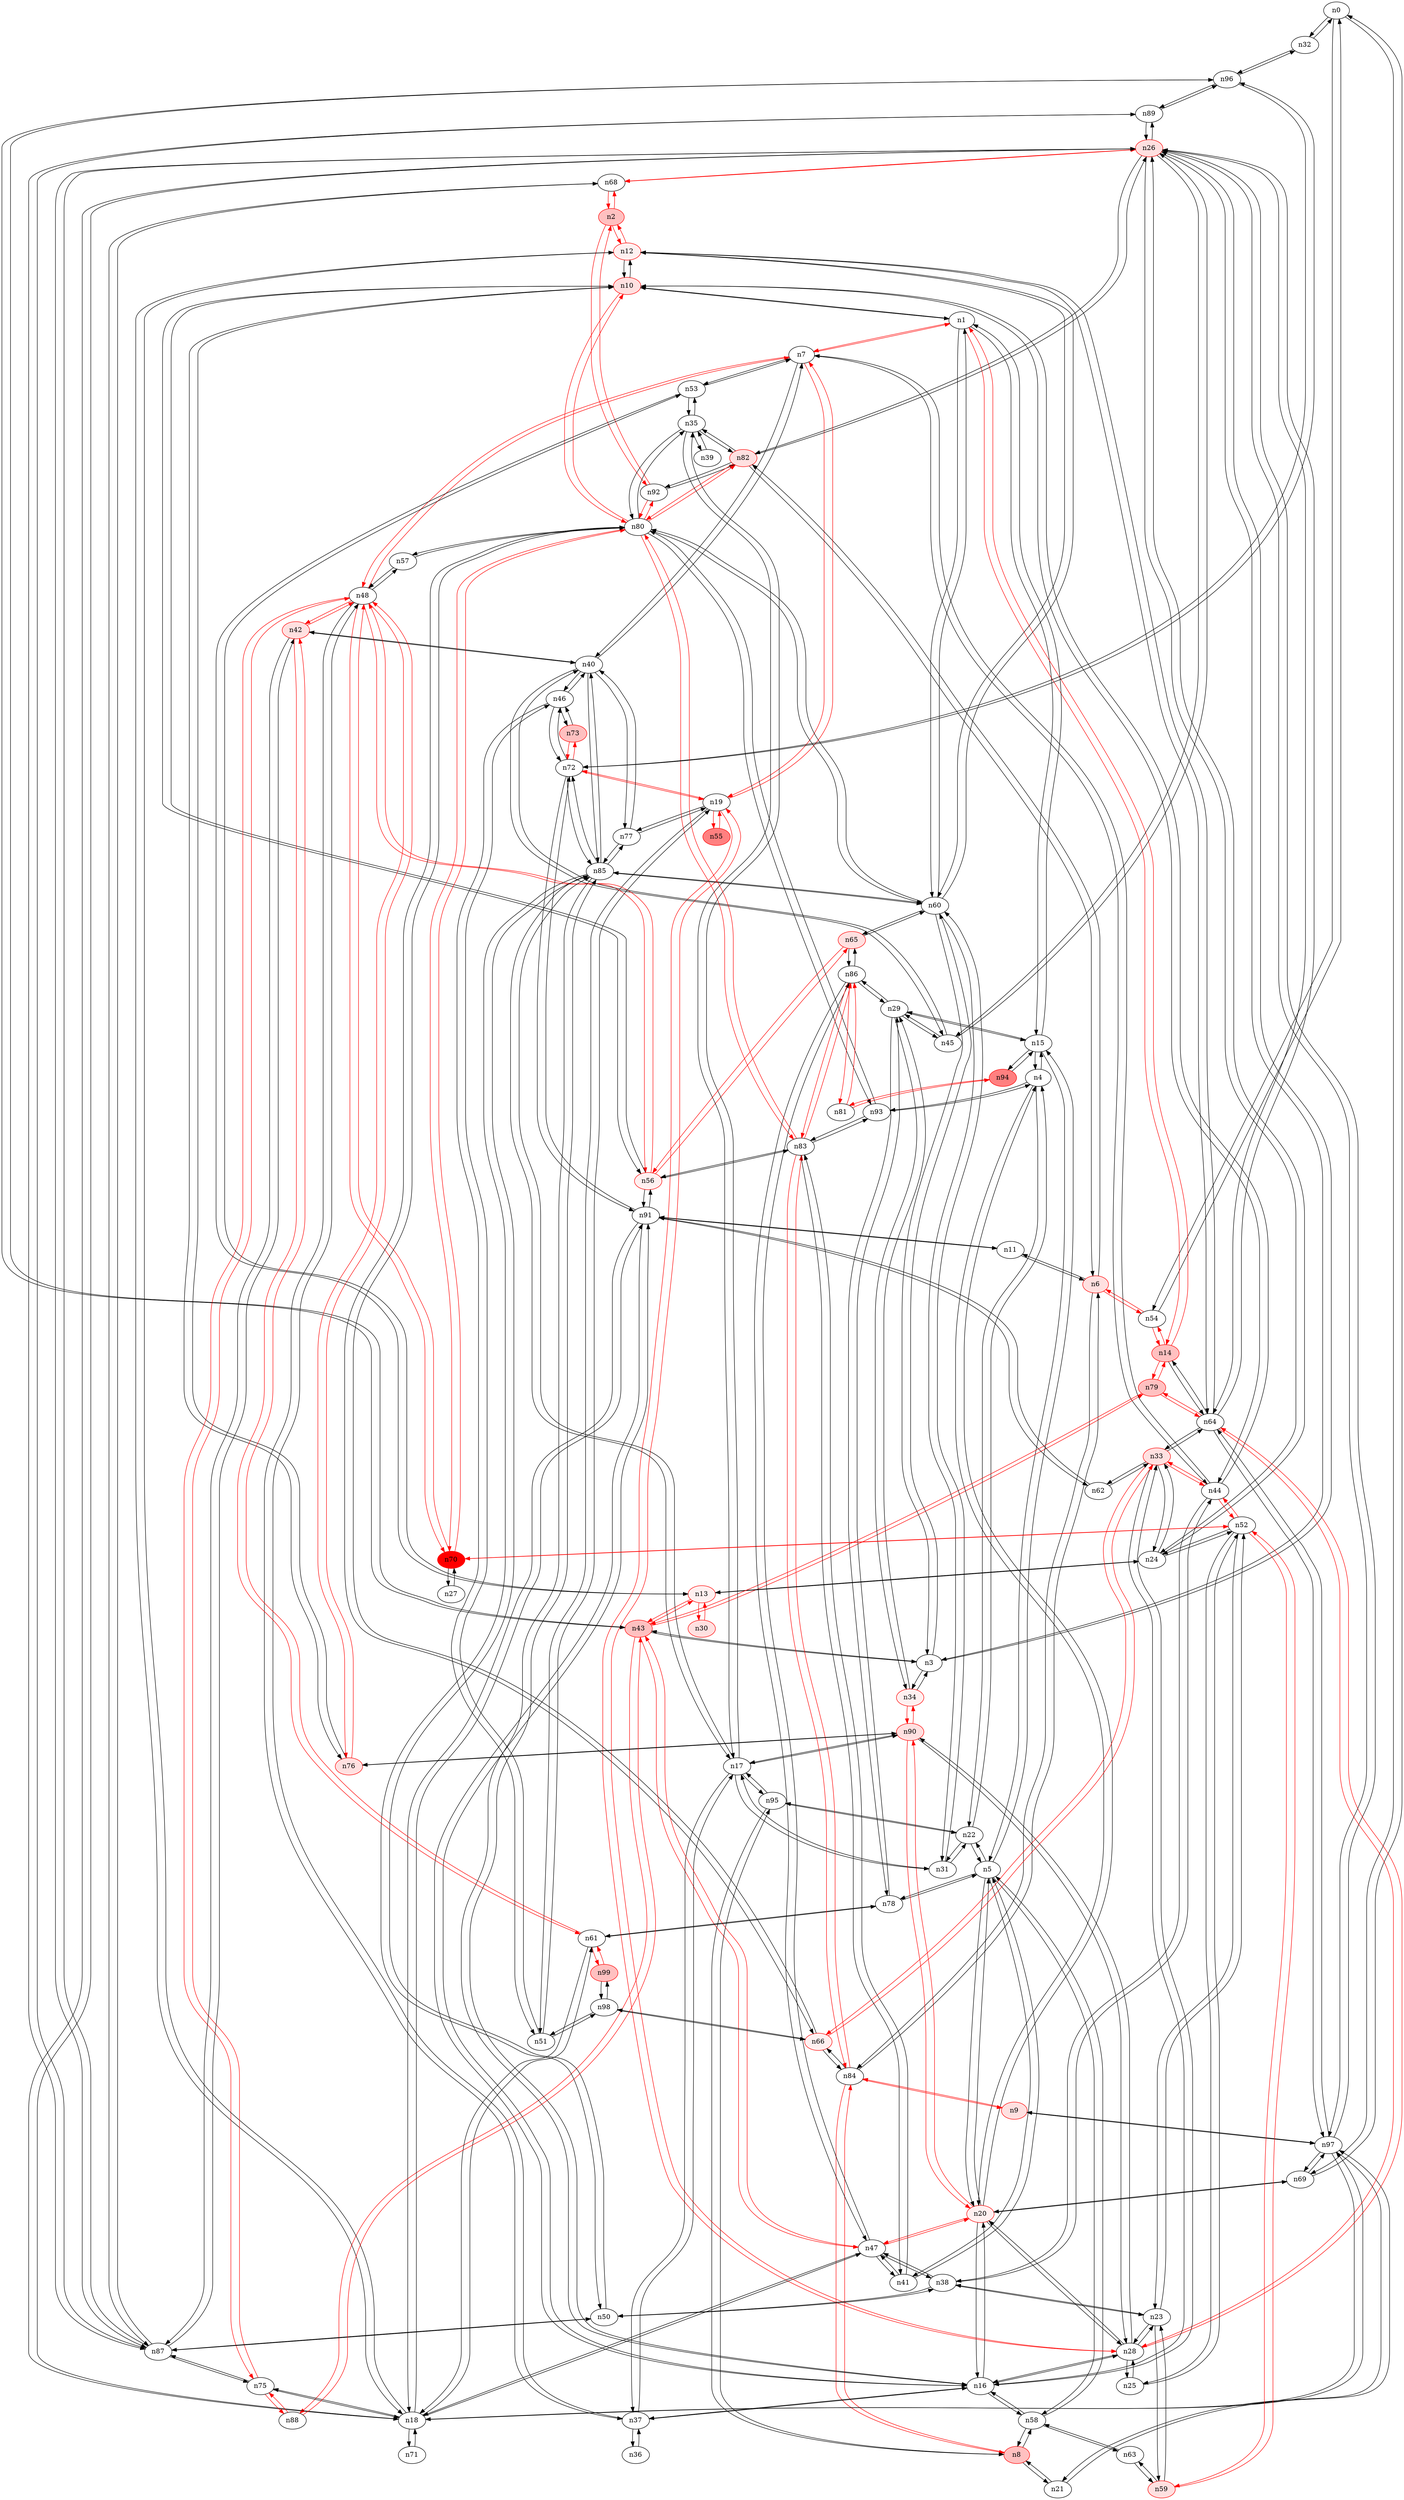 strict digraph {
n0 [type=switch];
n32 [type=switch];
n54 [type=switch];
n69 [type=switch];
n1 [type=switch];
n7 [type=switch];
n10 [type=host, color="#FF0000", style=filled, fillcolor="#FFE0E0"];
n14 [type=switch, color="#FF0000", style=filled, fillcolor="#FFC0C0"];
n15 [type=switch];
n60 [type=switch];
n2 [type=switch, color="#FF0000", style=filled, fillcolor="#FFC0C0"];
n12 [type=host, color="#FF0000", style=filled, fillcolor="#FFF0F0"];
n68 [type=switch];
n92 [type=switch];
n3 [type=switch];
n26 [type=host, color="#FF0000", style=filled, fillcolor="#FFE0E0"];
n34 [type=host, color="#FF0000", style=filled, fillcolor="#FFF0F0"];
n43 [type=host, color="#FF0000", style=filled, fillcolor="#FFC0C0"];
n4 [type=switch];
n20 [type=host, color="#FF0000", style=filled, fillcolor="#FFF0F0"];
n22 [type=switch];
n93 [type=switch];
n5 [type=switch];
n41 [type=switch];
n58 [type=switch];
n78 [type=switch];
n6 [type=host, color="#FF0000", style=filled, fillcolor="#FFE0E0"];
n11 [type=switch];
n82 [type=host, color="#FF0000", style=filled, fillcolor="#FFE0E0"];
n84 [type=switch];
n19 [type=switch];
n40 [type=switch];
n44 [type=switch];
n48 [type=switch];
n53 [type=switch];
n8 [type=switch, color="#FF0000", style=filled, fillcolor="#FFC0C0"];
n21 [type=switch];
n95 [type=switch];
n9 [type=host, color="#FF0000", style=filled, fillcolor="#FFE0E0"];
n97 [type=switch];
n56 [type=host, color="#FF0000", style=filled, fillcolor="#FFF0F0"];
n76 [type=host, color="#FF0000", style=filled, fillcolor="#FFE0E0"];
n80 [type=switch];
n91 [type=switch];
n18 [type=switch];
n64 [type=switch];
n13 [type=host, color="#FF0000", style=filled, fillcolor="#FFF0F0"];
n24 [type=switch];
n30 [type=host, color="#FF0000", style=filled, fillcolor="#FFE0E0"];
n79 [type=host, color="#FF0000", style=filled, fillcolor="#FFC0C0"];
n29 [type=switch];
n94 [type=host, color="#FF0000", style=filled, fillcolor="#FF8080"];
n16 [type=switch];
n28 [type=switch];
n33 [type=switch, color="#FF0000", style=filled, fillcolor="#FFE0E0"];
n37 [type=switch];
n85 [type=switch];
n17 [type=switch];
n31 [type=switch];
n35 [type=switch];
n90 [type=switch, color="#FF0000", style=filled, fillcolor="#FFE0E0"];
n47 [type=switch];
n61 [type=switch];
n71 [type=switch];
n75 [type=switch];
n51 [type=switch];
n55 [type=switch, color="#FF0000", style=filled, fillcolor="#FF8080"];
n72 [type=switch];
n77 [type=switch];
n23 [type=switch];
n38 [type=switch];
n52 [type=switch];
n59 [type=host, color="#FF0000", style=filled, fillcolor="#FFE0E0"];
n25 [type=switch];
n45 [type=switch];
n87 [type=switch];
n89 [type=switch];
n27 [type=switch];
n70 [type=host, color="#FF0000", style=filled, fillcolor="#FF0000"];
n86 [type=switch];
n96 [type=switch];
n62 [type=switch];
n66 [type=host, color="#FF0000", style=filled, fillcolor="#FFF0F0"];
n39 [type=switch];
n36 [type=switch];
n50 [type=switch];
n42 [type=host, color="#FF0000", style=filled, fillcolor="#FFE0E0"];
n46 [type=switch];
n83 [type=switch];
n88 [type=switch];
n73 [type=host, color="#FF0000", style=filled, fillcolor="#FFC0C0"];
n57 [type=switch];
n98 [type=switch];
n65 [type=switch, color="#FF0000", style=filled, fillcolor="#FFE0E0"];
n63 [type=switch];
n99 [type=host, color="#FF0000", style=filled, fillcolor="#FFC0C0"];
n81 [type=switch];
n0 -> n32 [src_port=0, dst_port=0];
n0 -> n54 [src_port=0, dst_port=0];
n0 -> n69 [src_port=0, dst_port=0];
n32 -> n0 [src_port=0, dst_port=0];
n32 -> n96 [src_port=0, dst_port=0];
n54 -> n0 [src_port=0, dst_port=0];
n54 -> n14 [src_port=0, dst_port=0, color="#FF0000"];
n54 -> n6 [src_port=0, dst_port=0, color="#FF0000"];
n69 -> n0 [src_port=0, dst_port=0];
n69 -> n20 [src_port=0, dst_port=0];
n69 -> n97 [src_port=0, dst_port=0];
n1 -> n7 [src_port=0, dst_port=0, color="#FF0000"];
n1 -> n10 [src_port=0, dst_port=0];
n1 -> n14 [src_port=0, dst_port=0, color="#FF0000"];
n1 -> n15 [src_port=0, dst_port=0];
n1 -> n60 [src_port=0, dst_port=0];
n7 -> n1 [src_port=0, dst_port=0, color="#FF0000"];
n7 -> n19 [src_port=0, dst_port=0, color="#FF0000"];
n7 -> n40 [src_port=0, dst_port=0];
n7 -> n44 [src_port=0, dst_port=0];
n7 -> n48 [src_port=0, dst_port=0, color="#FF0000"];
n7 -> n53 [src_port=0, dst_port=0];
n10 -> n1 [src_port=0, dst_port=0];
n10 -> n12 [src_port=0, dst_port=0];
n10 -> n44 [src_port=0, dst_port=0];
n10 -> n56 [src_port=0, dst_port=0];
n10 -> n76 [src_port=0, dst_port=0];
n10 -> n80 [src_port=0, dst_port=0, color="#FF0000"];
n14 -> n54 [src_port=0, dst_port=0, color="#FF0000"];
n14 -> n1 [src_port=0, dst_port=0, color="#FF0000"];
n14 -> n64 [src_port=0, dst_port=0];
n14 -> n79 [src_port=0, dst_port=0, color="#FF0000"];
n15 -> n1 [src_port=0, dst_port=0];
n15 -> n4 [src_port=0, dst_port=0];
n15 -> n5 [src_port=0, dst_port=0];
n15 -> n29 [src_port=0, dst_port=0];
n15 -> n94 [src_port=0, dst_port=0];
n60 -> n1 [src_port=0, dst_port=0];
n60 -> n12 [src_port=0, dst_port=0];
n60 -> n3 [src_port=0, dst_port=0];
n60 -> n80 [src_port=0, dst_port=0];
n60 -> n85 [src_port=0, dst_port=0];
n60 -> n31 [src_port=0, dst_port=0];
n60 -> n65 [src_port=0, dst_port=0];
n2 -> n12 [src_port=0, dst_port=0, color="#FF0000"];
n2 -> n68 [src_port=0, dst_port=0, color="#FF0000"];
n2 -> n92 [src_port=0, dst_port=0, color="#FF0000"];
n12 -> n10 [src_port=0, dst_port=0];
n12 -> n60 [src_port=0, dst_port=0];
n12 -> n2 [src_port=0, dst_port=0, color="#FF0000"];
n12 -> n18 [src_port=0, dst_port=0];
n12 -> n64 [src_port=0, dst_port=0];
n68 -> n2 [src_port=0, dst_port=0, color="#FF0000"];
n68 -> n26 [src_port=0, dst_port=0, color="#FF0000"];
n68 -> n87 [src_port=0, dst_port=0];
n92 -> n2 [src_port=0, dst_port=0, color="#FF0000"];
n92 -> n82 [src_port=0, dst_port=0];
n92 -> n80 [src_port=0, dst_port=0, color="#FF0000"];
n3 -> n60 [src_port=0, dst_port=0];
n3 -> n26 [src_port=0, dst_port=0];
n3 -> n34 [src_port=0, dst_port=0];
n3 -> n43 [src_port=0, dst_port=0];
n26 -> n68 [src_port=0, dst_port=0, color="#FF0000"];
n26 -> n3 [src_port=0, dst_port=0];
n26 -> n82 [src_port=0, dst_port=0];
n26 -> n97 [src_port=0, dst_port=0];
n26 -> n18 [src_port=0, dst_port=0];
n26 -> n64 [src_port=0, dst_port=0];
n26 -> n24 [src_port=0, dst_port=0];
n26 -> n45 [src_port=0, dst_port=0];
n26 -> n87 [src_port=0, dst_port=0];
n26 -> n89 [src_port=0, dst_port=0];
n34 -> n3 [src_port=0, dst_port=0];
n34 -> n29 [src_port=0, dst_port=0];
n34 -> n90 [src_port=0, dst_port=0, color="#FF0000"];
n43 -> n3 [src_port=0, dst_port=0];
n43 -> n13 [src_port=0, dst_port=0, color="#FF0000"];
n43 -> n79 [src_port=0, dst_port=0, color="#FF0000"];
n43 -> n47 [src_port=0, dst_port=0, color="#FF0000"];
n43 -> n96 [src_port=0, dst_port=0];
n43 -> n88 [src_port=0, dst_port=0, color="#FF0000"];
n4 -> n15 [src_port=0, dst_port=0];
n4 -> n20 [src_port=0, dst_port=0];
n4 -> n22 [src_port=0, dst_port=0];
n4 -> n93 [src_port=0, dst_port=0];
n20 -> n69 [src_port=0, dst_port=0];
n20 -> n4 [src_port=0, dst_port=0];
n20 -> n5 [src_port=0, dst_port=0];
n20 -> n16 [src_port=0, dst_port=0];
n20 -> n28 [src_port=0, dst_port=0];
n20 -> n90 [src_port=0, dst_port=0, color="#FF0000"];
n20 -> n47 [src_port=0, dst_port=0, color="#FF0000"];
n22 -> n4 [src_port=0, dst_port=0];
n22 -> n5 [src_port=0, dst_port=0];
n22 -> n95 [src_port=0, dst_port=0];
n22 -> n31 [src_port=0, dst_port=0];
n93 -> n4 [src_port=0, dst_port=0];
n93 -> n80 [src_port=0, dst_port=0];
n93 -> n83 [src_port=0, dst_port=0];
n5 -> n15 [src_port=0, dst_port=0];
n5 -> n20 [src_port=0, dst_port=0];
n5 -> n22 [src_port=0, dst_port=0];
n5 -> n41 [src_port=0, dst_port=0];
n5 -> n58 [src_port=0, dst_port=0];
n5 -> n78 [src_port=0, dst_port=0];
n41 -> n5 [src_port=0, dst_port=0];
n41 -> n47 [src_port=0, dst_port=0];
n41 -> n83 [src_port=0, dst_port=0];
n58 -> n5 [src_port=0, dst_port=0];
n58 -> n8 [src_port=0, dst_port=0];
n58 -> n16 [src_port=0, dst_port=0];
n58 -> n63 [src_port=0, dst_port=0];
n78 -> n5 [src_port=0, dst_port=0];
n78 -> n29 [src_port=0, dst_port=0];
n78 -> n61 [src_port=0, dst_port=0];
n6 -> n54 [src_port=0, dst_port=0, color="#FF0000"];
n6 -> n11 [src_port=0, dst_port=0];
n6 -> n82 [src_port=0, dst_port=0];
n6 -> n84 [src_port=0, dst_port=0];
n11 -> n6 [src_port=0, dst_port=0];
n11 -> n91 [src_port=0, dst_port=0];
n82 -> n92 [src_port=0, dst_port=0];
n82 -> n26 [src_port=0, dst_port=0];
n82 -> n6 [src_port=0, dst_port=0];
n82 -> n80 [src_port=0, dst_port=0, color="#FF0000"];
n82 -> n35 [src_port=0, dst_port=0];
n84 -> n6 [src_port=0, dst_port=0];
n84 -> n8 [src_port=0, dst_port=0, color="#FF0000"];
n84 -> n9 [src_port=0, dst_port=0, color="#FF0000"];
n84 -> n66 [src_port=0, dst_port=0];
n84 -> n83 [src_port=0, dst_port=0, color="#FF0000"];
n19 -> n7 [src_port=0, dst_port=0, color="#FF0000"];
n19 -> n28 [src_port=0, dst_port=0, color="#FF0000"];
n19 -> n51 [src_port=0, dst_port=0];
n19 -> n55 [src_port=0, dst_port=0, color="#FF0000"];
n19 -> n72 [src_port=0, dst_port=0, color="#FF0000"];
n19 -> n77 [src_port=0, dst_port=0];
n40 -> n7 [src_port=0, dst_port=0];
n40 -> n85 [src_port=0, dst_port=0];
n40 -> n77 [src_port=0, dst_port=0];
n40 -> n45 [src_port=0, dst_port=0];
n40 -> n42 [src_port=0, dst_port=0];
n40 -> n46 [src_port=0, dst_port=0];
n44 -> n7 [src_port=0, dst_port=0];
n44 -> n10 [src_port=0, dst_port=0];
n44 -> n33 [src_port=0, dst_port=0, color="#FF0000"];
n44 -> n38 [src_port=0, dst_port=0];
n44 -> n52 [src_port=0, dst_port=0, color="#FF0000"];
n48 -> n7 [src_port=0, dst_port=0, color="#FF0000"];
n48 -> n56 [src_port=0, dst_port=0, color="#FF0000"];
n48 -> n76 [src_port=0, dst_port=0, color="#FF0000"];
n48 -> n37 [src_port=0, dst_port=0];
n48 -> n75 [src_port=0, dst_port=0, color="#FF0000"];
n48 -> n70 [src_port=0, dst_port=0, color="#FF0000"];
n48 -> n42 [src_port=0, dst_port=0, color="#FF0000"];
n48 -> n57 [src_port=0, dst_port=0];
n53 -> n7 [src_port=0, dst_port=0];
n53 -> n13 [src_port=0, dst_port=0];
n53 -> n35 [src_port=0, dst_port=0];
n8 -> n58 [src_port=0, dst_port=0];
n8 -> n84 [src_port=0, dst_port=0, color="#FF0000"];
n8 -> n21 [src_port=0, dst_port=0];
n8 -> n95 [src_port=0, dst_port=0];
n21 -> n8 [src_port=0, dst_port=0];
n21 -> n97 [src_port=0, dst_port=0];
n95 -> n22 [src_port=0, dst_port=0];
n95 -> n8 [src_port=0, dst_port=0];
n95 -> n17 [src_port=0, dst_port=0];
n9 -> n84 [src_port=0, dst_port=0, color="#FF0000"];
n9 -> n97 [src_port=0, dst_port=0];
n97 -> n69 [src_port=0, dst_port=0];
n97 -> n26 [src_port=0, dst_port=0];
n97 -> n21 [src_port=0, dst_port=0];
n97 -> n9 [src_port=0, dst_port=0];
n97 -> n18 [src_port=0, dst_port=0];
n97 -> n64 [src_port=0, dst_port=0];
n56 -> n10 [src_port=0, dst_port=0];
n56 -> n48 [src_port=0, dst_port=0, color="#FF0000"];
n56 -> n91 [src_port=0, dst_port=0];
n56 -> n83 [src_port=0, dst_port=0];
n56 -> n65 [src_port=0, dst_port=0, color="#FF0000"];
n76 -> n10 [src_port=0, dst_port=0];
n76 -> n48 [src_port=0, dst_port=0, color="#FF0000"];
n76 -> n90 [src_port=0, dst_port=0];
n80 -> n10 [src_port=0, dst_port=0, color="#FF0000"];
n80 -> n60 [src_port=0, dst_port=0];
n80 -> n92 [src_port=0, dst_port=0, color="#FF0000"];
n80 -> n93 [src_port=0, dst_port=0];
n80 -> n82 [src_port=0, dst_port=0, color="#FF0000"];
n80 -> n35 [src_port=0, dst_port=0];
n80 -> n70 [src_port=0, dst_port=0, color="#FF0000"];
n80 -> n66 [src_port=0, dst_port=0];
n80 -> n83 [src_port=0, dst_port=0, color="#FF0000"];
n80 -> n57 [src_port=0, dst_port=0];
n91 -> n11 [src_port=0, dst_port=0];
n91 -> n56 [src_port=0, dst_port=0];
n91 -> n18 [src_port=0, dst_port=0];
n91 -> n16 [src_port=0, dst_port=0];
n91 -> n72 [src_port=0, dst_port=0];
n91 -> n62 [src_port=0, dst_port=0];
n18 -> n12 [src_port=0, dst_port=0];
n18 -> n26 [src_port=0, dst_port=0];
n18 -> n97 [src_port=0, dst_port=0];
n18 -> n91 [src_port=0, dst_port=0];
n18 -> n47 [src_port=0, dst_port=0];
n18 -> n61 [src_port=0, dst_port=0];
n18 -> n71 [src_port=0, dst_port=0];
n18 -> n75 [src_port=0, dst_port=0];
n64 -> n14 [src_port=0, dst_port=0];
n64 -> n12 [src_port=0, dst_port=0];
n64 -> n26 [src_port=0, dst_port=0];
n64 -> n97 [src_port=0, dst_port=0];
n64 -> n79 [src_port=0, dst_port=0, color="#FF0000"];
n64 -> n28 [src_port=0, dst_port=0, color="#FF0000"];
n64 -> n33 [src_port=0, dst_port=0];
n13 -> n43 [src_port=0, dst_port=0, color="#FF0000"];
n13 -> n53 [src_port=0, dst_port=0];
n13 -> n24 [src_port=0, dst_port=0];
n13 -> n30 [src_port=0, dst_port=0, color="#FF0000"];
n24 -> n26 [src_port=0, dst_port=0];
n24 -> n13 [src_port=0, dst_port=0];
n24 -> n33 [src_port=0, dst_port=0];
n24 -> n52 [src_port=0, dst_port=0];
n30 -> n13 [src_port=0, dst_port=0, color="#FF0000"];
n79 -> n14 [src_port=0, dst_port=0, color="#FF0000"];
n79 -> n43 [src_port=0, dst_port=0, color="#FF0000"];
n79 -> n64 [src_port=0, dst_port=0, color="#FF0000"];
n29 -> n15 [src_port=0, dst_port=0];
n29 -> n34 [src_port=0, dst_port=0];
n29 -> n78 [src_port=0, dst_port=0];
n29 -> n45 [src_port=0, dst_port=0];
n29 -> n86 [src_port=0, dst_port=0];
n94 -> n15 [src_port=0, dst_port=0];
n94 -> n81 [src_port=0, dst_port=0, color="#FF0000"];
n16 -> n20 [src_port=0, dst_port=0];
n16 -> n58 [src_port=0, dst_port=0];
n16 -> n91 [src_port=0, dst_port=0];
n16 -> n28 [src_port=0, dst_port=0];
n16 -> n33 [src_port=0, dst_port=0];
n16 -> n37 [src_port=0, dst_port=0];
n16 -> n85 [src_port=0, dst_port=0];
n28 -> n20 [src_port=0, dst_port=0];
n28 -> n19 [src_port=0, dst_port=0, color="#FF0000"];
n28 -> n64 [src_port=0, dst_port=0, color="#FF0000"];
n28 -> n16 [src_port=0, dst_port=0];
n28 -> n90 [src_port=0, dst_port=0];
n28 -> n23 [src_port=0, dst_port=0];
n28 -> n25 [src_port=0, dst_port=0];
n33 -> n44 [src_port=0, dst_port=0, color="#FF0000"];
n33 -> n64 [src_port=0, dst_port=0];
n33 -> n24 [src_port=0, dst_port=0];
n33 -> n16 [src_port=0, dst_port=0];
n33 -> n62 [src_port=0, dst_port=0];
n33 -> n66 [src_port=0, dst_port=0, color="#FF0000"];
n37 -> n48 [src_port=0, dst_port=0];
n37 -> n16 [src_port=0, dst_port=0];
n37 -> n17 [src_port=0, dst_port=0];
n37 -> n36 [src_port=0, dst_port=0];
n85 -> n60 [src_port=0, dst_port=0];
n85 -> n40 [src_port=0, dst_port=0];
n85 -> n16 [src_port=0, dst_port=0];
n85 -> n17 [src_port=0, dst_port=0];
n85 -> n72 [src_port=0, dst_port=0];
n85 -> n77 [src_port=0, dst_port=0];
n85 -> n50 [src_port=0, dst_port=0];
n17 -> n95 [src_port=0, dst_port=0];
n17 -> n37 [src_port=0, dst_port=0];
n17 -> n85 [src_port=0, dst_port=0];
n17 -> n31 [src_port=0, dst_port=0];
n17 -> n35 [src_port=0, dst_port=0];
n17 -> n90 [src_port=0, dst_port=0];
n31 -> n60 [src_port=0, dst_port=0];
n31 -> n22 [src_port=0, dst_port=0];
n31 -> n17 [src_port=0, dst_port=0];
n35 -> n82 [src_port=0, dst_port=0];
n35 -> n53 [src_port=0, dst_port=0];
n35 -> n80 [src_port=0, dst_port=0];
n35 -> n17 [src_port=0, dst_port=0];
n35 -> n39 [src_port=0, dst_port=0];
n90 -> n34 [src_port=0, dst_port=0, color="#FF0000"];
n90 -> n20 [src_port=0, dst_port=0, color="#FF0000"];
n90 -> n76 [src_port=0, dst_port=0];
n90 -> n28 [src_port=0, dst_port=0];
n90 -> n17 [src_port=0, dst_port=0];
n47 -> n43 [src_port=0, dst_port=0, color="#FF0000"];
n47 -> n20 [src_port=0, dst_port=0, color="#FF0000"];
n47 -> n41 [src_port=0, dst_port=0];
n47 -> n18 [src_port=0, dst_port=0];
n47 -> n38 [src_port=0, dst_port=0];
n47 -> n86 [src_port=0, dst_port=0];
n61 -> n78 [src_port=0, dst_port=0];
n61 -> n18 [src_port=0, dst_port=0];
n61 -> n42 [src_port=0, dst_port=0, color="#FF0000"];
n61 -> n99 [src_port=0, dst_port=0, color="#FF0000"];
n71 -> n18 [src_port=0, dst_port=0];
n75 -> n48 [src_port=0, dst_port=0, color="#FF0000"];
n75 -> n18 [src_port=0, dst_port=0];
n75 -> n87 [src_port=0, dst_port=0];
n75 -> n88 [src_port=0, dst_port=0, color="#FF0000"];
n51 -> n19 [src_port=0, dst_port=0];
n51 -> n46 [src_port=0, dst_port=0];
n51 -> n98 [src_port=0, dst_port=0];
n55 -> n19 [src_port=0, dst_port=0, color="#FF0000"];
n72 -> n19 [src_port=0, dst_port=0, color="#FF0000"];
n72 -> n91 [src_port=0, dst_port=0];
n72 -> n85 [src_port=0, dst_port=0];
n72 -> n96 [src_port=0, dst_port=0];
n72 -> n46 [src_port=0, dst_port=0];
n72 -> n73 [src_port=0, dst_port=0, color="#FF0000"];
n77 -> n19 [src_port=0, dst_port=0];
n77 -> n40 [src_port=0, dst_port=0];
n77 -> n85 [src_port=0, dst_port=0];
n23 -> n28 [src_port=0, dst_port=0];
n23 -> n38 [src_port=0, dst_port=0];
n23 -> n52 [src_port=0, dst_port=0];
n23 -> n59 [src_port=0, dst_port=0];
n38 -> n44 [src_port=0, dst_port=0];
n38 -> n47 [src_port=0, dst_port=0];
n38 -> n23 [src_port=0, dst_port=0];
n38 -> n50 [src_port=0, dst_port=0];
n52 -> n44 [src_port=0, dst_port=0, color="#FF0000"];
n52 -> n24 [src_port=0, dst_port=0];
n52 -> n23 [src_port=0, dst_port=0];
n52 -> n59 [src_port=0, dst_port=0, color="#FF0000"];
n52 -> n25 [src_port=0, dst_port=0];
n52 -> n70 [src_port=0, dst_port=0, color="#FF0000"];
n59 -> n23 [src_port=0, dst_port=0];
n59 -> n52 [src_port=0, dst_port=0, color="#FF0000"];
n59 -> n63 [src_port=0, dst_port=0];
n25 -> n28 [src_port=0, dst_port=0];
n25 -> n52 [src_port=0, dst_port=0];
n45 -> n26 [src_port=0, dst_port=0];
n45 -> n40 [src_port=0, dst_port=0];
n45 -> n29 [src_port=0, dst_port=0];
n87 -> n68 [src_port=0, dst_port=0];
n87 -> n26 [src_port=0, dst_port=0];
n87 -> n75 [src_port=0, dst_port=0];
n87 -> n89 [src_port=0, dst_port=0];
n87 -> n50 [src_port=0, dst_port=0];
n87 -> n42 [src_port=0, dst_port=0];
n89 -> n26 [src_port=0, dst_port=0];
n89 -> n87 [src_port=0, dst_port=0];
n89 -> n96 [src_port=0, dst_port=0];
n27 -> n70 [src_port=0, dst_port=0];
n70 -> n48 [src_port=0, dst_port=0, color="#FF0000"];
n70 -> n80 [src_port=0, dst_port=0, color="#FF0000"];
n70 -> n52 [src_port=0, dst_port=0, color="#FF0000"];
n70 -> n27 [src_port=0, dst_port=0];
n86 -> n29 [src_port=0, dst_port=0];
n86 -> n47 [src_port=0, dst_port=0];
n86 -> n83 [src_port=0, dst_port=0, color="#FF0000"];
n86 -> n65 [src_port=0, dst_port=0];
n86 -> n81 [src_port=0, dst_port=0, color="#FF0000"];
n96 -> n32 [src_port=0, dst_port=0];
n96 -> n43 [src_port=0, dst_port=0];
n96 -> n72 [src_port=0, dst_port=0];
n96 -> n89 [src_port=0, dst_port=0];
n62 -> n91 [src_port=0, dst_port=0];
n62 -> n33 [src_port=0, dst_port=0];
n66 -> n84 [src_port=0, dst_port=0];
n66 -> n80 [src_port=0, dst_port=0];
n66 -> n33 [src_port=0, dst_port=0, color="#FF0000"];
n66 -> n98 [src_port=0, dst_port=0];
n39 -> n35 [src_port=0, dst_port=0];
n36 -> n37 [src_port=0, dst_port=0];
n50 -> n85 [src_port=0, dst_port=0];
n50 -> n38 [src_port=0, dst_port=0];
n50 -> n87 [src_port=0, dst_port=0];
n42 -> n40 [src_port=0, dst_port=0];
n42 -> n48 [src_port=0, dst_port=0, color="#FF0000"];
n42 -> n61 [src_port=0, dst_port=0, color="#FF0000"];
n42 -> n87 [src_port=0, dst_port=0];
n46 -> n40 [src_port=0, dst_port=0];
n46 -> n51 [src_port=0, dst_port=0];
n46 -> n72 [src_port=0, dst_port=0];
n46 -> n73 [src_port=0, dst_port=0];
n83 -> n93 [src_port=0, dst_port=0];
n83 -> n41 [src_port=0, dst_port=0];
n83 -> n84 [src_port=0, dst_port=0, color="#FF0000"];
n83 -> n56 [src_port=0, dst_port=0];
n83 -> n80 [src_port=0, dst_port=0, color="#FF0000"];
n83 -> n86 [src_port=0, dst_port=0, color="#FF0000"];
n88 -> n43 [src_port=0, dst_port=0, color="#FF0000"];
n88 -> n75 [src_port=0, dst_port=0, color="#FF0000"];
n73 -> n72 [src_port=0, dst_port=0, color="#FF0000"];
n73 -> n46 [src_port=0, dst_port=0];
n57 -> n48 [src_port=0, dst_port=0];
n57 -> n80 [src_port=0, dst_port=0];
n98 -> n51 [src_port=0, dst_port=0];
n98 -> n66 [src_port=0, dst_port=0];
n98 -> n99 [src_port=0, dst_port=0];
n65 -> n60 [src_port=0, dst_port=0];
n65 -> n56 [src_port=0, dst_port=0, color="#FF0000"];
n65 -> n86 [src_port=0, dst_port=0];
n63 -> n58 [src_port=0, dst_port=0];
n63 -> n59 [src_port=0, dst_port=0];
n99 -> n61 [src_port=0, dst_port=0, color="#FF0000"];
n99 -> n98 [src_port=0, dst_port=0];
n81 -> n94 [src_port=0, dst_port=0, color="#FF0000"];
n81 -> n86 [src_port=0, dst_port=0, color="#FF0000"];
}
